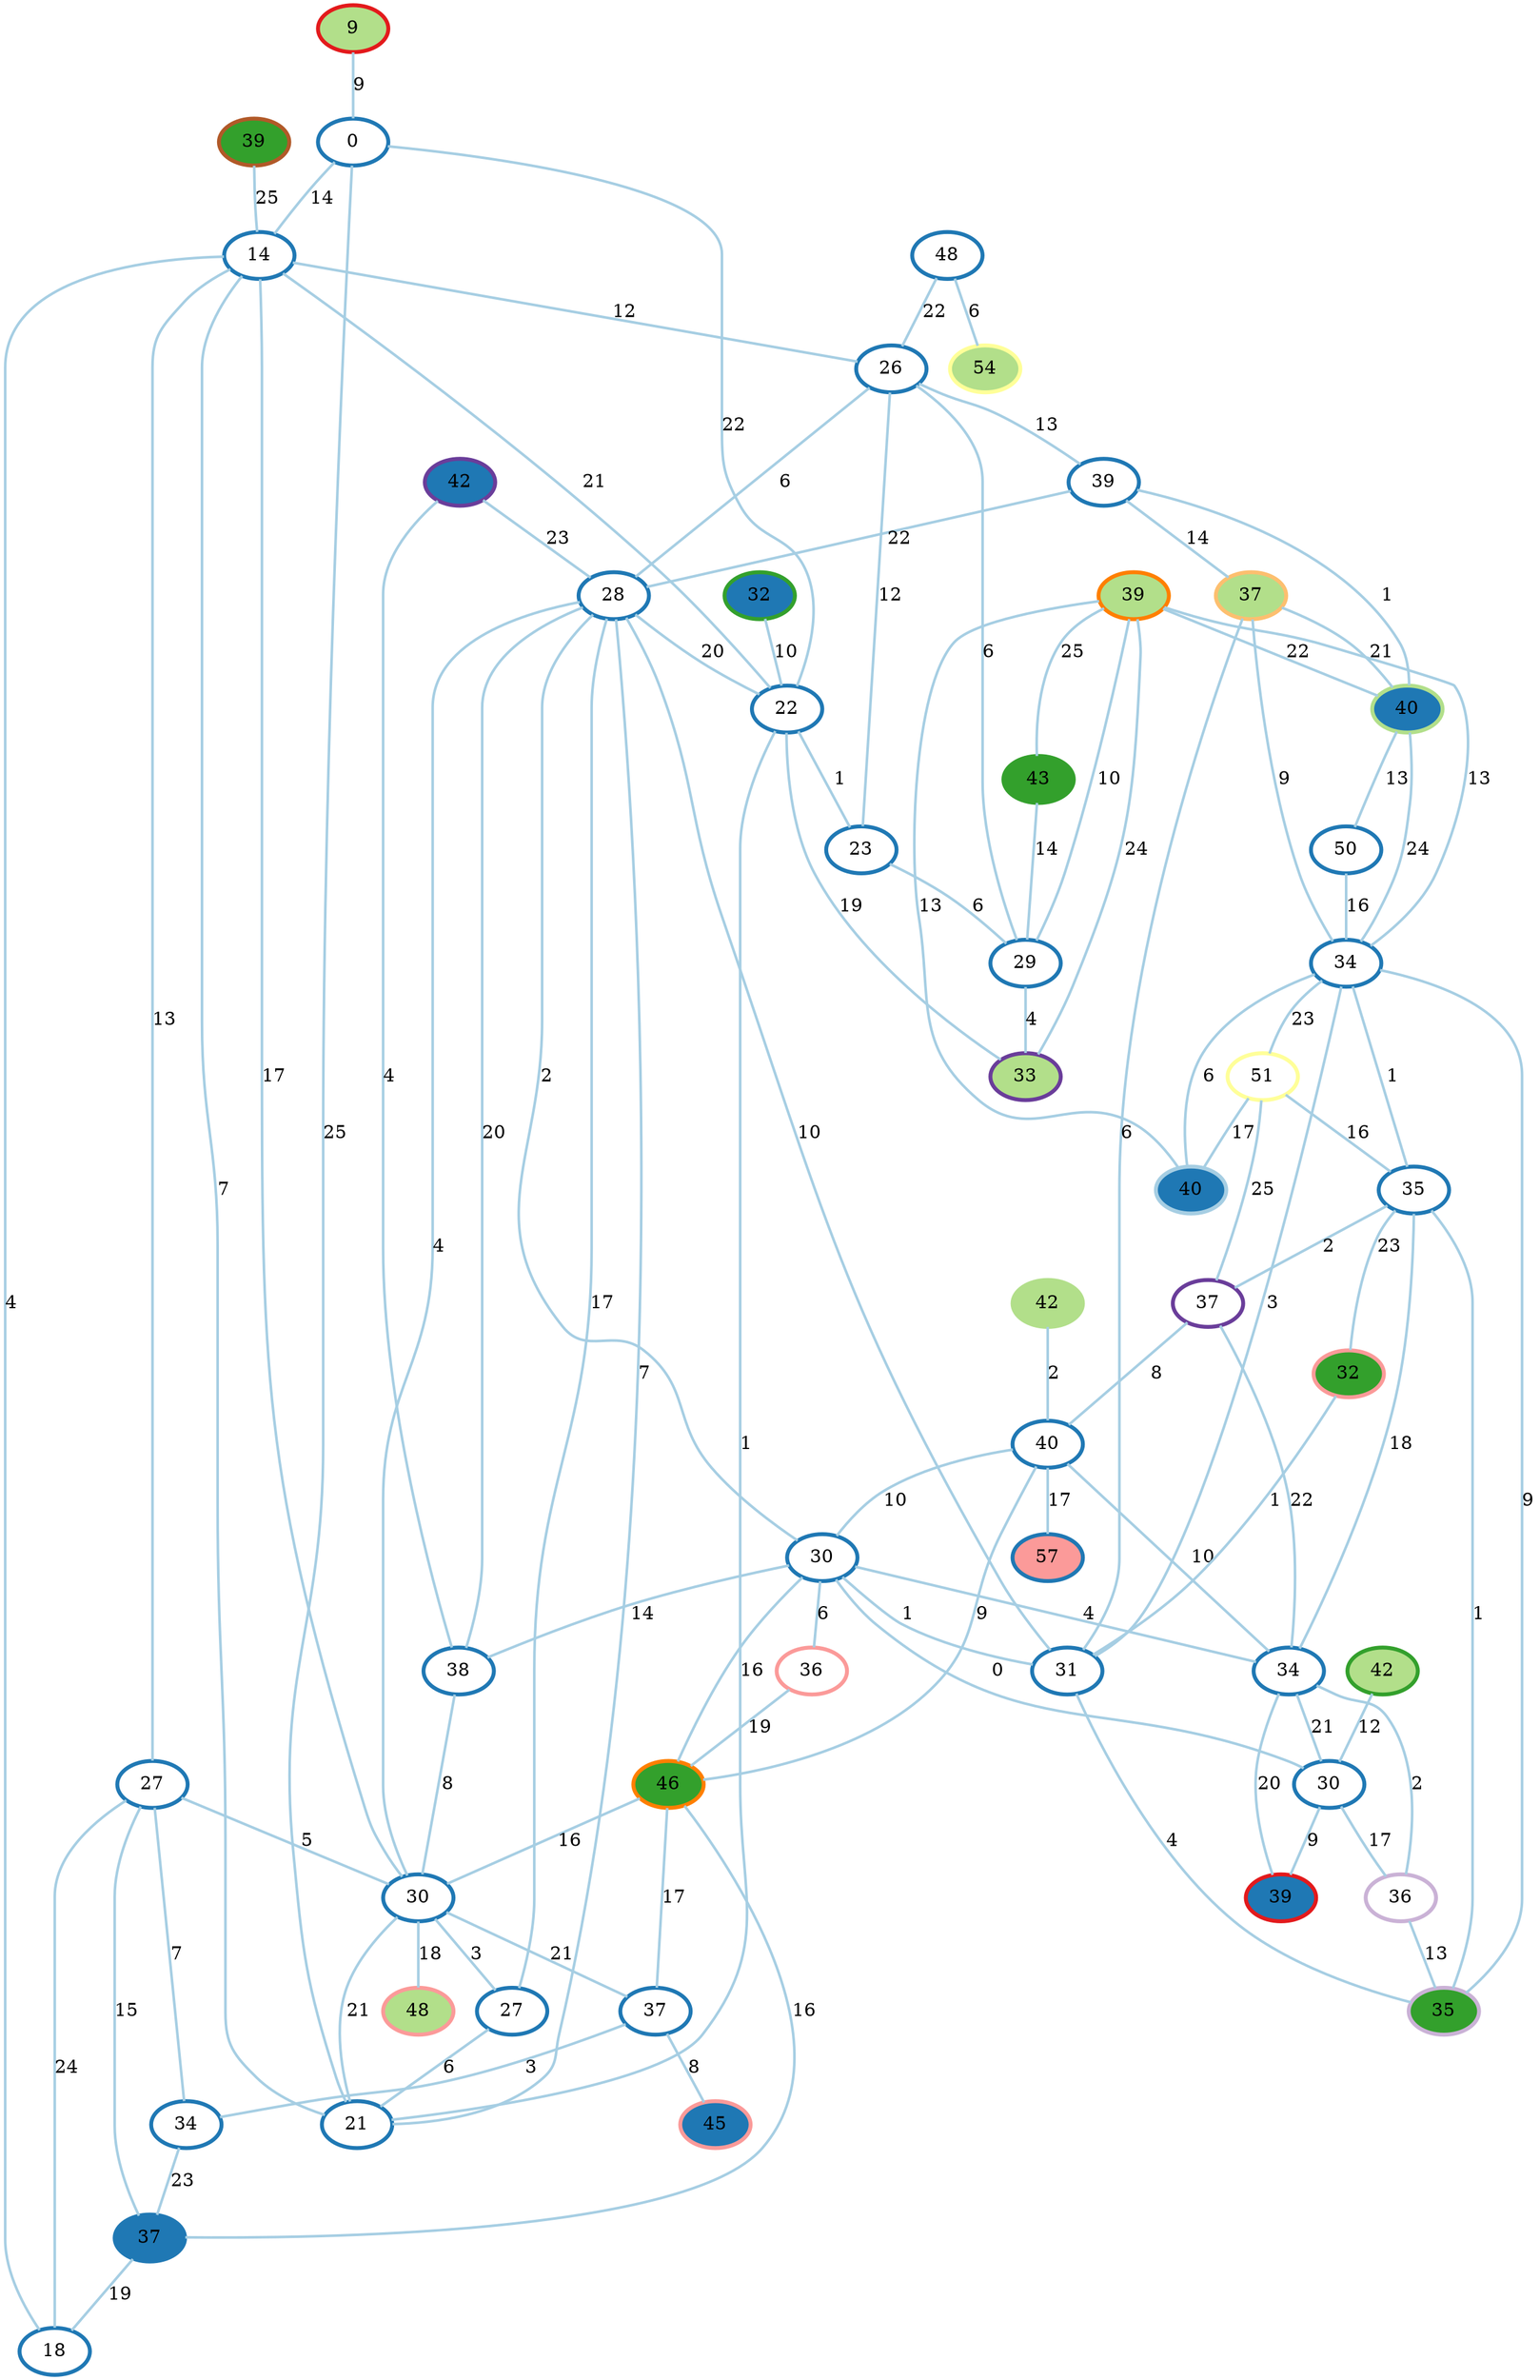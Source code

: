 graph G {
    0 [penwidth=3,label="0",color=2, colorscheme=paired12]
    1 [penwidth=3,label="50",color=2, colorscheme=paired12]
    2 [penwidth=3,label="26",color=2, colorscheme=paired12]
    3 [penwidth=3,label="48",color=2, colorscheme=paired12]
    4 [penwidth=3,label="36",color=5, colorscheme=paired12]
    5 [penwidth=3,label="18",color=2, colorscheme=paired12]
    6 [penwidth=3,label="29",color=2, colorscheme=paired12]
    7 [penwidth=3,label="30",color=2, colorscheme=paired12]
    8 [penwidth=3,label="36",color=9, colorscheme=paired12]
    9 [penwidth=3,label="37",color=10, colorscheme=paired12]
    10 [penwidth=3,label="51",color=11, colorscheme=paired12]
    11 [penwidth=3,label="35",color=2, colorscheme=paired12]
    12 [penwidth=3,label="40",color=1, colorscheme=paired12,style=filled,fillcolor=2]
    13 [penwidth=3,label="37",color=2, colorscheme=paired12,style=filled,fillcolor=2]
    14 [penwidth=3,label="40",color=3, colorscheme=paired12,style=filled,fillcolor=2]
    15 [penwidth=3,label="32",color=4, colorscheme=paired12,style=filled,fillcolor=2]
    16 [penwidth=3,label="45",color=5, colorscheme=paired12,style=filled,fillcolor=2]
    17 [penwidth=3,label="39",color=6, colorscheme=paired12,style=filled,fillcolor=2]
    18 [penwidth=3,label="14",color=2, colorscheme=paired12]
    19 [penwidth=3,label="34",color=2, colorscheme=paired12]
    20 [penwidth=3,label="23",color=2, colorscheme=paired12]
    21 [penwidth=3,label="42",color=10, colorscheme=paired12,style=filled,fillcolor=2]
    22 [penwidth=3,label="39",color=2, colorscheme=paired12]
    23 [penwidth=3,label="27",color=2, colorscheme=paired12]
    24 [penwidth=3,label="38",color=2, colorscheme=paired12]
    25 [penwidth=3,label="30",color=2, colorscheme=paired12]
    26 [penwidth=3,label="42",color=3, colorscheme=paired12,style=filled,fillcolor=3]
    27 [penwidth=3,label="42",color=4, colorscheme=paired12,style=filled,fillcolor=3]
    28 [penwidth=3,label="48",color=5, colorscheme=paired12,style=filled,fillcolor=3]
    29 [penwidth=3,label="9",color=6, colorscheme=paired12,style=filled,fillcolor=3]
    30 [penwidth=3,label="37",color=7, colorscheme=paired12,style=filled,fillcolor=3]
    31 [penwidth=3,label="39",color=8, colorscheme=paired12,style=filled,fillcolor=3]
    32 [penwidth=3,label="28",color=2, colorscheme=paired12]
    33 [penwidth=3,label="33",color=10, colorscheme=paired12,style=filled,fillcolor=3]
    34 [penwidth=3,label="54",color=11, colorscheme=paired12,style=filled,fillcolor=3]
    35 [penwidth=3,label="34",color=2, colorscheme=paired12]
    36 [penwidth=3,label="27",color=2, colorscheme=paired12]
    37 [penwidth=3,label="34",color=2, colorscheme=paired12]
    38 [penwidth=3,label="21",color=2, colorscheme=paired12]
    39 [penwidth=3,label="43",color=4, colorscheme=paired12,style=filled,fillcolor=4]
    40 [penwidth=3,label="32",color=5, colorscheme=paired12,style=filled,fillcolor=4]
    41 [penwidth=3,label="22",color=2, colorscheme=paired12]
    42 [penwidth=3,label="37",color=2, colorscheme=paired12]
    43 [penwidth=3,label="46",color=8, colorscheme=paired12,style=filled,fillcolor=4]
    44 [penwidth=3,label="35",color=9, colorscheme=paired12,style=filled,fillcolor=4]
    45 [penwidth=3,label="30",color=2, colorscheme=paired12]
    46 [penwidth=3,label="31",color=2, colorscheme=paired12]
    47 [penwidth=3,label="39",color=12, colorscheme=paired12,style=filled,fillcolor=4]
    48 [penwidth=3,label="40",color=2, colorscheme=paired12]
    49 [penwidth=3,label="57",color=2, colorscheme=paired12,style=filled,fillcolor=5]

    11--9 [penwidth=2,label="2",color=1, colorscheme=paired12]
    43--45 [penwidth=2,label="16",color=1, colorscheme=paired12]
    10--9 [penwidth=2,label="25",color=1, colorscheme=paired12]
    48--49 [penwidth=2,label="17",color=1, colorscheme=paired12]
    22--32 [penwidth=2,label="22",color=1, colorscheme=paired12]
    18--45 [penwidth=2,label="17",color=1, colorscheme=paired12]
    35--14 [penwidth=2,label="24",color=1, colorscheme=paired12]
    48--7 [penwidth=2,label="10",color=1, colorscheme=paired12]
    7--46 [penwidth=2,label="1",color=1, colorscheme=paired12]
    11--35 [penwidth=2,label="1",color=1, colorscheme=paired12]
    47--18 [penwidth=2,label="25",color=1, colorscheme=paired12]
    32--46 [penwidth=2,label="10",color=1, colorscheme=paired12]
    36--38 [penwidth=2,label="6",color=1, colorscheme=paired12]
    31--14 [penwidth=2,label="22",color=1, colorscheme=paired12]
    45--28 [penwidth=2,label="18",color=1, colorscheme=paired12]
    37--25 [penwidth=2,label="21",color=1, colorscheme=paired12]
    21--32 [penwidth=2,label="23",color=1, colorscheme=paired12]
    25--17 [penwidth=2,label="9",color=1, colorscheme=paired12]
    18--5 [penwidth=2,label="4",color=1, colorscheme=paired12]
    11--37 [penwidth=2,label="18",color=1, colorscheme=paired12]
    7--24 [penwidth=2,label="14",color=1, colorscheme=paired12]
    31--33 [penwidth=2,label="24",color=1, colorscheme=paired12]
    32--7 [penwidth=2,label="2",color=1, colorscheme=paired12]
    45--38 [penwidth=2,label="21",color=1, colorscheme=paired12]
    38--18 [penwidth=2,label="7",color=1, colorscheme=paired12]
    20--6 [penwidth=2,label="6",color=1, colorscheme=paired12]
    6--33 [penwidth=2,label="4",color=1, colorscheme=paired12]
    25--7 [penwidth=2,label="0",color=1, colorscheme=paired12]
    9--48 [penwidth=2,label="8",color=1, colorscheme=paired12]
    0--18 [penwidth=2,label="14",color=1, colorscheme=paired12]
    26--48 [penwidth=2,label="2",color=1, colorscheme=paired12]
    37--8 [penwidth=2,label="2",color=1, colorscheme=paired12]
    18--2 [penwidth=2,label="12",color=1, colorscheme=paired12]
    18--23 [penwidth=2,label="13",color=1, colorscheme=paired12]
    41--20 [penwidth=2,label="1",color=1, colorscheme=paired12]
    17--37 [penwidth=2,label="20",color=1, colorscheme=paired12]
    11--44 [penwidth=2,label="1",color=1, colorscheme=paired12]
    31--39 [penwidth=2,label="25",color=1, colorscheme=paired12]
    35--44 [penwidth=2,label="9",color=1, colorscheme=paired12]
    12--35 [penwidth=2,label="6",color=1, colorscheme=paired12]
    32--38 [penwidth=2,label="7",color=1, colorscheme=paired12]
    35--30 [penwidth=2,label="9",color=1, colorscheme=paired12]
    11--40 [penwidth=2,label="23",color=1, colorscheme=paired12]
    41--33 [penwidth=2,label="19",color=1, colorscheme=paired12]
    23--45 [penwidth=2,label="5",color=1, colorscheme=paired12]
    21--24 [penwidth=2,label="4",color=1, colorscheme=paired12]
    42--43 [penwidth=2,label="17",color=1, colorscheme=paired12]
    0--41 [penwidth=2,label="22",color=1, colorscheme=paired12]
    27--25 [penwidth=2,label="12",color=1, colorscheme=paired12]
    7--43 [penwidth=2,label="16",color=1, colorscheme=paired12]
    7--37 [penwidth=2,label="4",color=1, colorscheme=paired12]
    31--6 [penwidth=2,label="10",color=1, colorscheme=paired12]
    23--5 [penwidth=2,label="24",color=1, colorscheme=paired12]
    45--36 [penwidth=2,label="3",color=1, colorscheme=paired12]
    10--11 [penwidth=2,label="16",color=1, colorscheme=paired12]
    30--46 [penwidth=2,label="6",color=1, colorscheme=paired12]
    37--9 [penwidth=2,label="22",color=1, colorscheme=paired12]
    32--2 [penwidth=2,label="6",color=1, colorscheme=paired12]
    42--16 [penwidth=2,label="8",color=1, colorscheme=paired12]
    32--24 [penwidth=2,label="20",color=1, colorscheme=paired12]
    22--30 [penwidth=2,label="14",color=1, colorscheme=paired12]
    13--5 [penwidth=2,label="19",color=1, colorscheme=paired12]
    23--19 [penwidth=2,label="7",color=1, colorscheme=paired12]
    14--1 [penwidth=2,label="13",color=1, colorscheme=paired12]
    1--35 [penwidth=2,label="16",color=1, colorscheme=paired12]
    7--4 [penwidth=2,label="6",color=1, colorscheme=paired12]
    8--44 [penwidth=2,label="13",color=1, colorscheme=paired12]
    14--22 [penwidth=2,label="1",color=1, colorscheme=paired12]
    30--14 [penwidth=2,label="21",color=1, colorscheme=paired12]
    45--42 [penwidth=2,label="21",color=1, colorscheme=paired12]
    20--2 [penwidth=2,label="12",color=1, colorscheme=paired12]
    43--48 [penwidth=2,label="9",color=1, colorscheme=paired12]
    38--0 [penwidth=2,label="25",color=1, colorscheme=paired12]
    31--12 [penwidth=2,label="13",color=1, colorscheme=paired12]
    24--45 [penwidth=2,label="8",color=1, colorscheme=paired12]
    40--46 [penwidth=2,label="1",color=1, colorscheme=paired12]
    23--13 [penwidth=2,label="15",color=1, colorscheme=paired12]
    19--13 [penwidth=2,label="23",color=1, colorscheme=paired12]
    3--34 [penwidth=2,label="6",color=1, colorscheme=paired12]
    32--36 [penwidth=2,label="17",color=1, colorscheme=paired12]
    31--35 [penwidth=2,label="13",color=1, colorscheme=paired12]
    32--45 [penwidth=2,label="4",color=1, colorscheme=paired12]
    15--41 [penwidth=2,label="10",color=1, colorscheme=paired12]
    3--2 [penwidth=2,label="22",color=1, colorscheme=paired12]
    10--12 [penwidth=2,label="17",color=1, colorscheme=paired12]
    6--2 [penwidth=2,label="6",color=1, colorscheme=paired12]
    46--35 [penwidth=2,label="3",color=1, colorscheme=paired12]
    18--41 [penwidth=2,label="21",color=1, colorscheme=paired12]
    4--43 [penwidth=2,label="19",color=1, colorscheme=paired12]
    25--8 [penwidth=2,label="17",color=1, colorscheme=paired12]
    29--0 [penwidth=2,label="9",color=1, colorscheme=paired12]
    39--6 [penwidth=2,label="14",color=1, colorscheme=paired12]
    32--41 [penwidth=2,label="20",color=1, colorscheme=paired12]
    2--22 [penwidth=2,label="13",color=1, colorscheme=paired12]
    37--48 [penwidth=2,label="10",color=1, colorscheme=paired12]
    42--19 [penwidth=2,label="3",color=1, colorscheme=paired12]
    46--44 [penwidth=2,label="4",color=1, colorscheme=paired12]
    35--10 [penwidth=2,label="23",color=1, colorscheme=paired12]
    41--38 [penwidth=2,label="1",color=1, colorscheme=paired12]
    43--13 [penwidth=2,label="16",color=1, colorscheme=paired12]
}